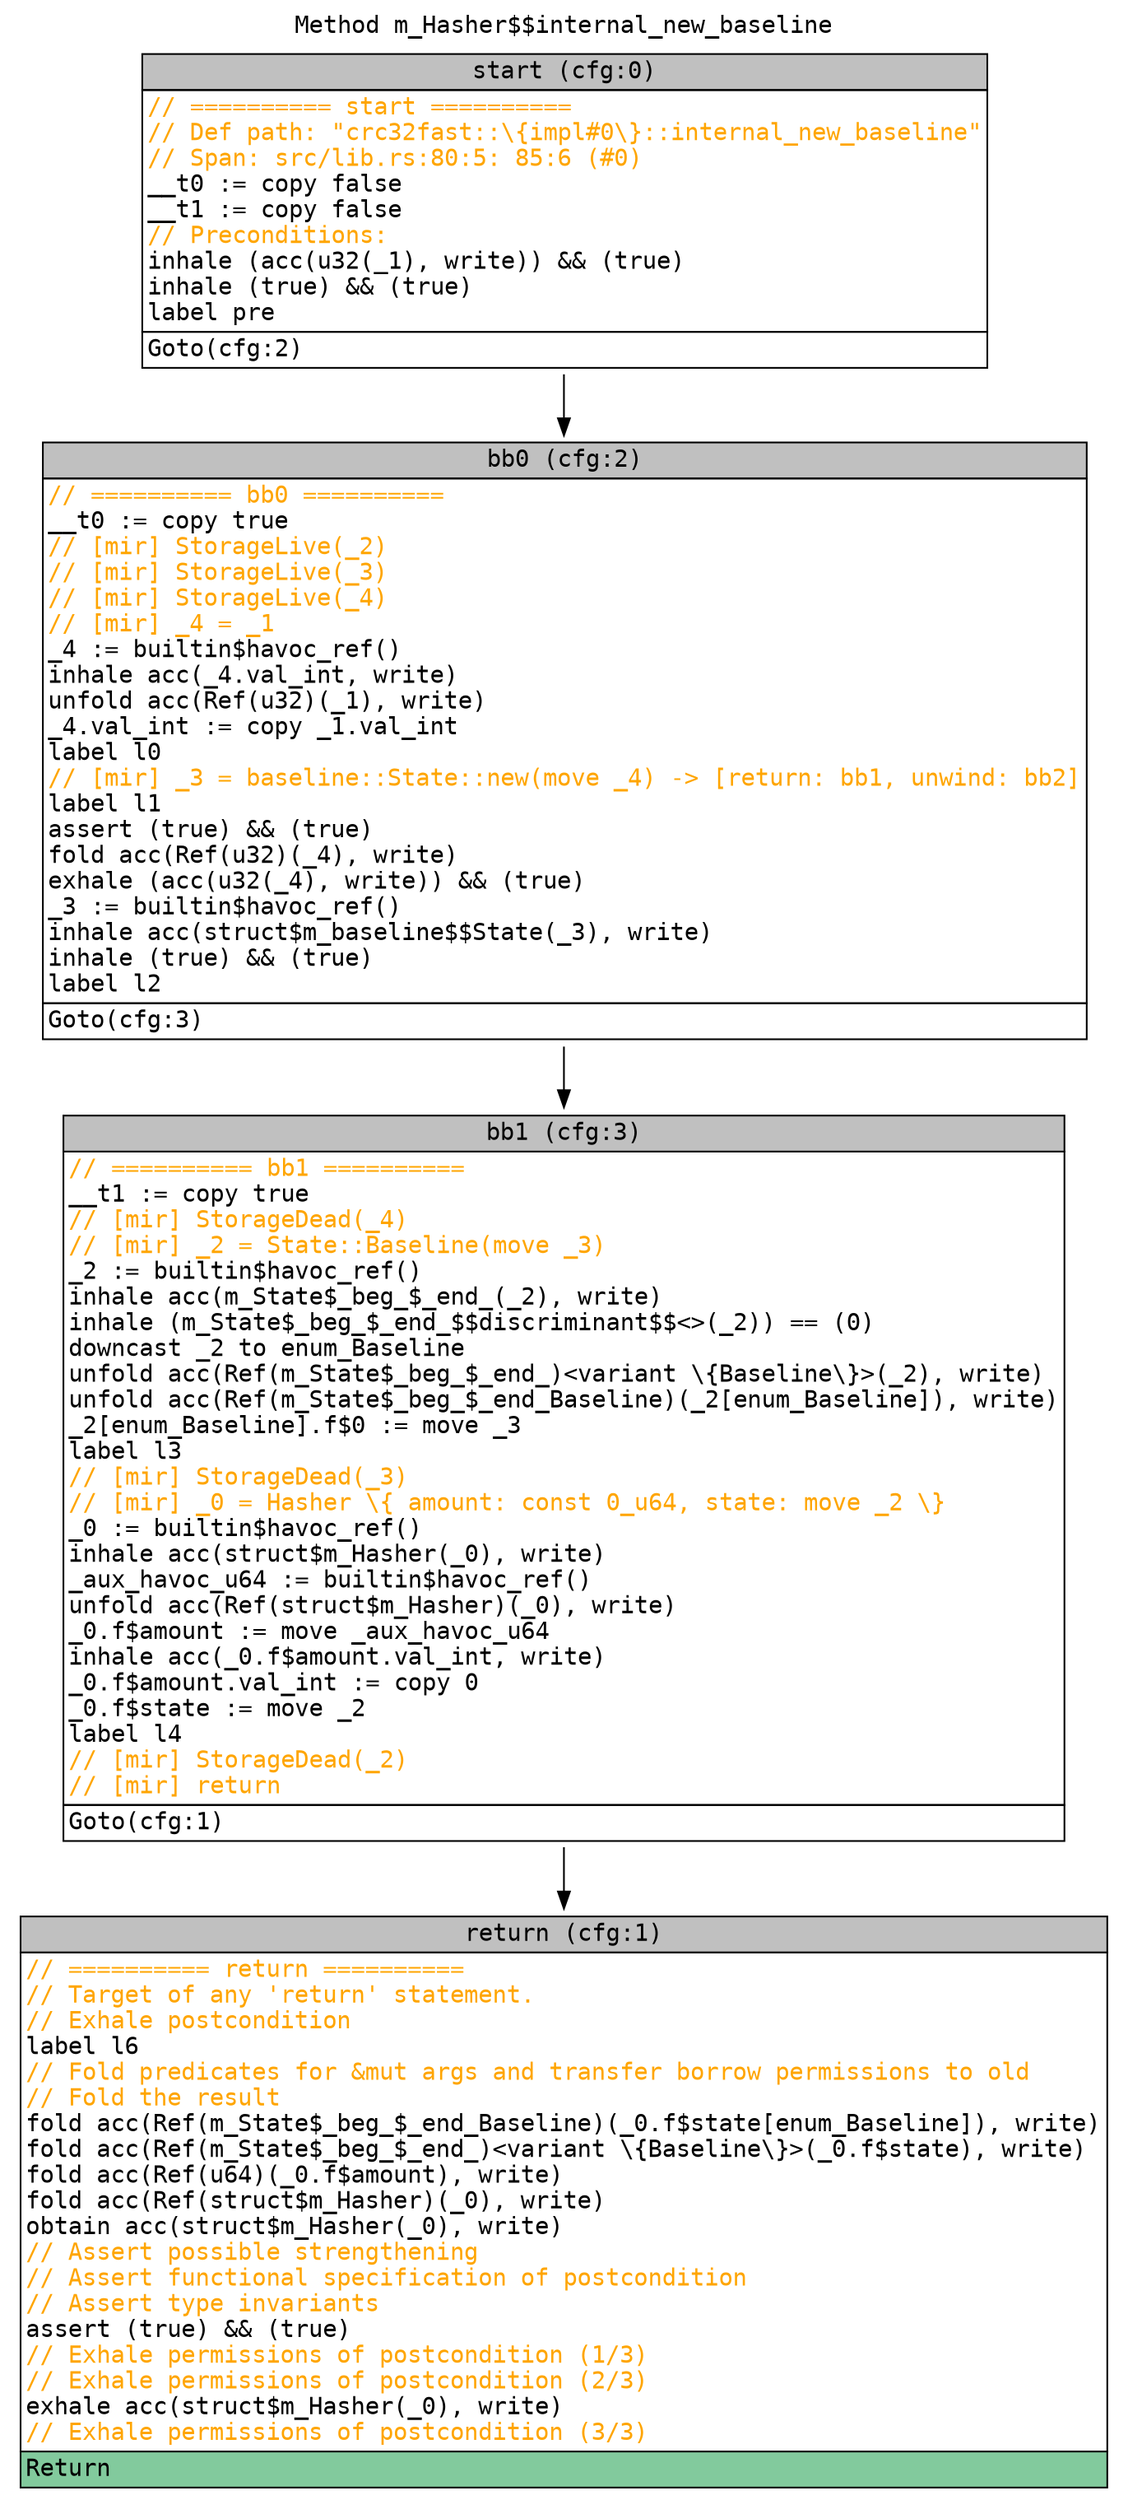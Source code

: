 digraph CFG {
graph [fontname=monospace];
node [fontname=monospace];
edge [fontname=monospace];
labelloc="t";
label="Method m_Hasher$$internal_new_baseline";
"block_start" [shape=none,label=<<table border="0" cellborder="1" cellspacing="0"><tr><td bgcolor="gray" align="center">start (cfg:0)</td></tr><tr><td align="left" balign="left"><font color="orange">// ========== start ==========</font><br/><font color="orange">// Def path: "crc32fast::\{impl#0\}::internal_new_baseline"</font><br/><font color="orange">// Span: src/lib.rs:80:5: 85:6 (#0)</font><br/>__t0 := copy false<br/>__t1 := copy false<br/><font color="orange">// Preconditions:</font><br/>inhale (acc(u32(_1), write)) &amp;&amp; (true)<br/>inhale (true) &amp;&amp; (true)<br/>label pre</td></tr><tr><td align="left">Goto(cfg:2)<br/></td></tr></table>>];
"block_return" [shape=none,label=<<table border="0" cellborder="1" cellspacing="0"><tr><td bgcolor="gray" align="center">return (cfg:1)</td></tr><tr><td align="left" balign="left"><font color="orange">// ========== return ==========</font><br/><font color="orange">// Target of any 'return' statement.</font><br/><font color="orange">// Exhale postcondition</font><br/>label l6<br/><font color="orange">// Fold predicates for &amp;mut args and transfer borrow permissions to old</font><br/><font color="orange">// Fold the result</font><br/>fold acc(Ref(m_State$_beg_$_end_Baseline)(_0.f$state[enum_Baseline]), write)<br/>fold acc(Ref(m_State$_beg_$_end_)&lt;variant \{Baseline\}&gt;(_0.f$state), write)<br/>fold acc(Ref(u64)(_0.f$amount), write)<br/>fold acc(Ref(struct$m_Hasher)(_0), write)<br/>obtain acc(struct$m_Hasher(_0), write)<br/><font color="orange">// Assert possible strengthening</font><br/><font color="orange">// Assert functional specification of postcondition</font><br/><font color="orange">// Assert type invariants</font><br/>assert (true) &amp;&amp; (true)<br/><font color="orange">// Exhale permissions of postcondition (1/3)</font><br/><font color="orange">// Exhale permissions of postcondition (2/3)</font><br/>exhale acc(struct$m_Hasher(_0), write)<br/><font color="orange">// Exhale permissions of postcondition (3/3)</font></td></tr><tr><td align="left" bgcolor="#82CA9D">Return<br/></td></tr></table>>];
"block_bb0" [shape=none,label=<<table border="0" cellborder="1" cellspacing="0"><tr><td bgcolor="gray" align="center">bb0 (cfg:2)</td></tr><tr><td align="left" balign="left"><font color="orange">// ========== bb0 ==========</font><br/>__t0 := copy true<br/><font color="orange">// [mir] StorageLive(_2)</font><br/><font color="orange">// [mir] StorageLive(_3)</font><br/><font color="orange">// [mir] StorageLive(_4)</font><br/><font color="orange">// [mir] _4 = _1</font><br/>_4 := builtin$havoc_ref()<br/>inhale acc(_4.val_int, write)<br/>unfold acc(Ref(u32)(_1), write)<br/>_4.val_int := copy _1.val_int<br/>label l0<br/><font color="orange">// [mir] _3 = baseline::State::new(move _4) -&gt; [return: bb1, unwind: bb2]</font><br/>label l1<br/>assert (true) &amp;&amp; (true)<br/>fold acc(Ref(u32)(_4), write)<br/>exhale (acc(u32(_4), write)) &amp;&amp; (true)<br/>_3 := builtin$havoc_ref()<br/>inhale acc(struct$m_baseline$$State(_3), write)<br/>inhale (true) &amp;&amp; (true)<br/>label l2</td></tr><tr><td align="left">Goto(cfg:3)<br/></td></tr></table>>];
"block_bb1" [shape=none,label=<<table border="0" cellborder="1" cellspacing="0"><tr><td bgcolor="gray" align="center">bb1 (cfg:3)</td></tr><tr><td align="left" balign="left"><font color="orange">// ========== bb1 ==========</font><br/>__t1 := copy true<br/><font color="orange">// [mir] StorageDead(_4)</font><br/><font color="orange">// [mir] _2 = State::Baseline(move _3)</font><br/>_2 := builtin$havoc_ref()<br/>inhale acc(m_State$_beg_$_end_(_2), write)<br/>inhale (m_State$_beg_$_end_$$discriminant$$&lt;&gt;(_2)) == (0)<br/>downcast _2 to enum_Baseline<br/>unfold acc(Ref(m_State$_beg_$_end_)&lt;variant \{Baseline\}&gt;(_2), write)<br/>unfold acc(Ref(m_State$_beg_$_end_Baseline)(_2[enum_Baseline]), write)<br/>_2[enum_Baseline].f$0 := move _3<br/>label l3<br/><font color="orange">// [mir] StorageDead(_3)</font><br/><font color="orange">// [mir] _0 = Hasher \{ amount: const 0_u64, state: move _2 \}</font><br/>_0 := builtin$havoc_ref()<br/>inhale acc(struct$m_Hasher(_0), write)<br/>_aux_havoc_u64 := builtin$havoc_ref()<br/>unfold acc(Ref(struct$m_Hasher)(_0), write)<br/>_0.f$amount := move _aux_havoc_u64<br/>inhale acc(_0.f$amount.val_int, write)<br/>_0.f$amount.val_int := copy 0<br/>_0.f$state := move _2<br/>label l4<br/><font color="orange">// [mir] StorageDead(_2)</font><br/><font color="orange">// [mir] return</font></td></tr><tr><td align="left">Goto(cfg:1)<br/></td></tr></table>>];
"block_start" -> "block_bb0";
"block_bb0" -> "block_bb1";
"block_bb1" -> "block_return";
}
